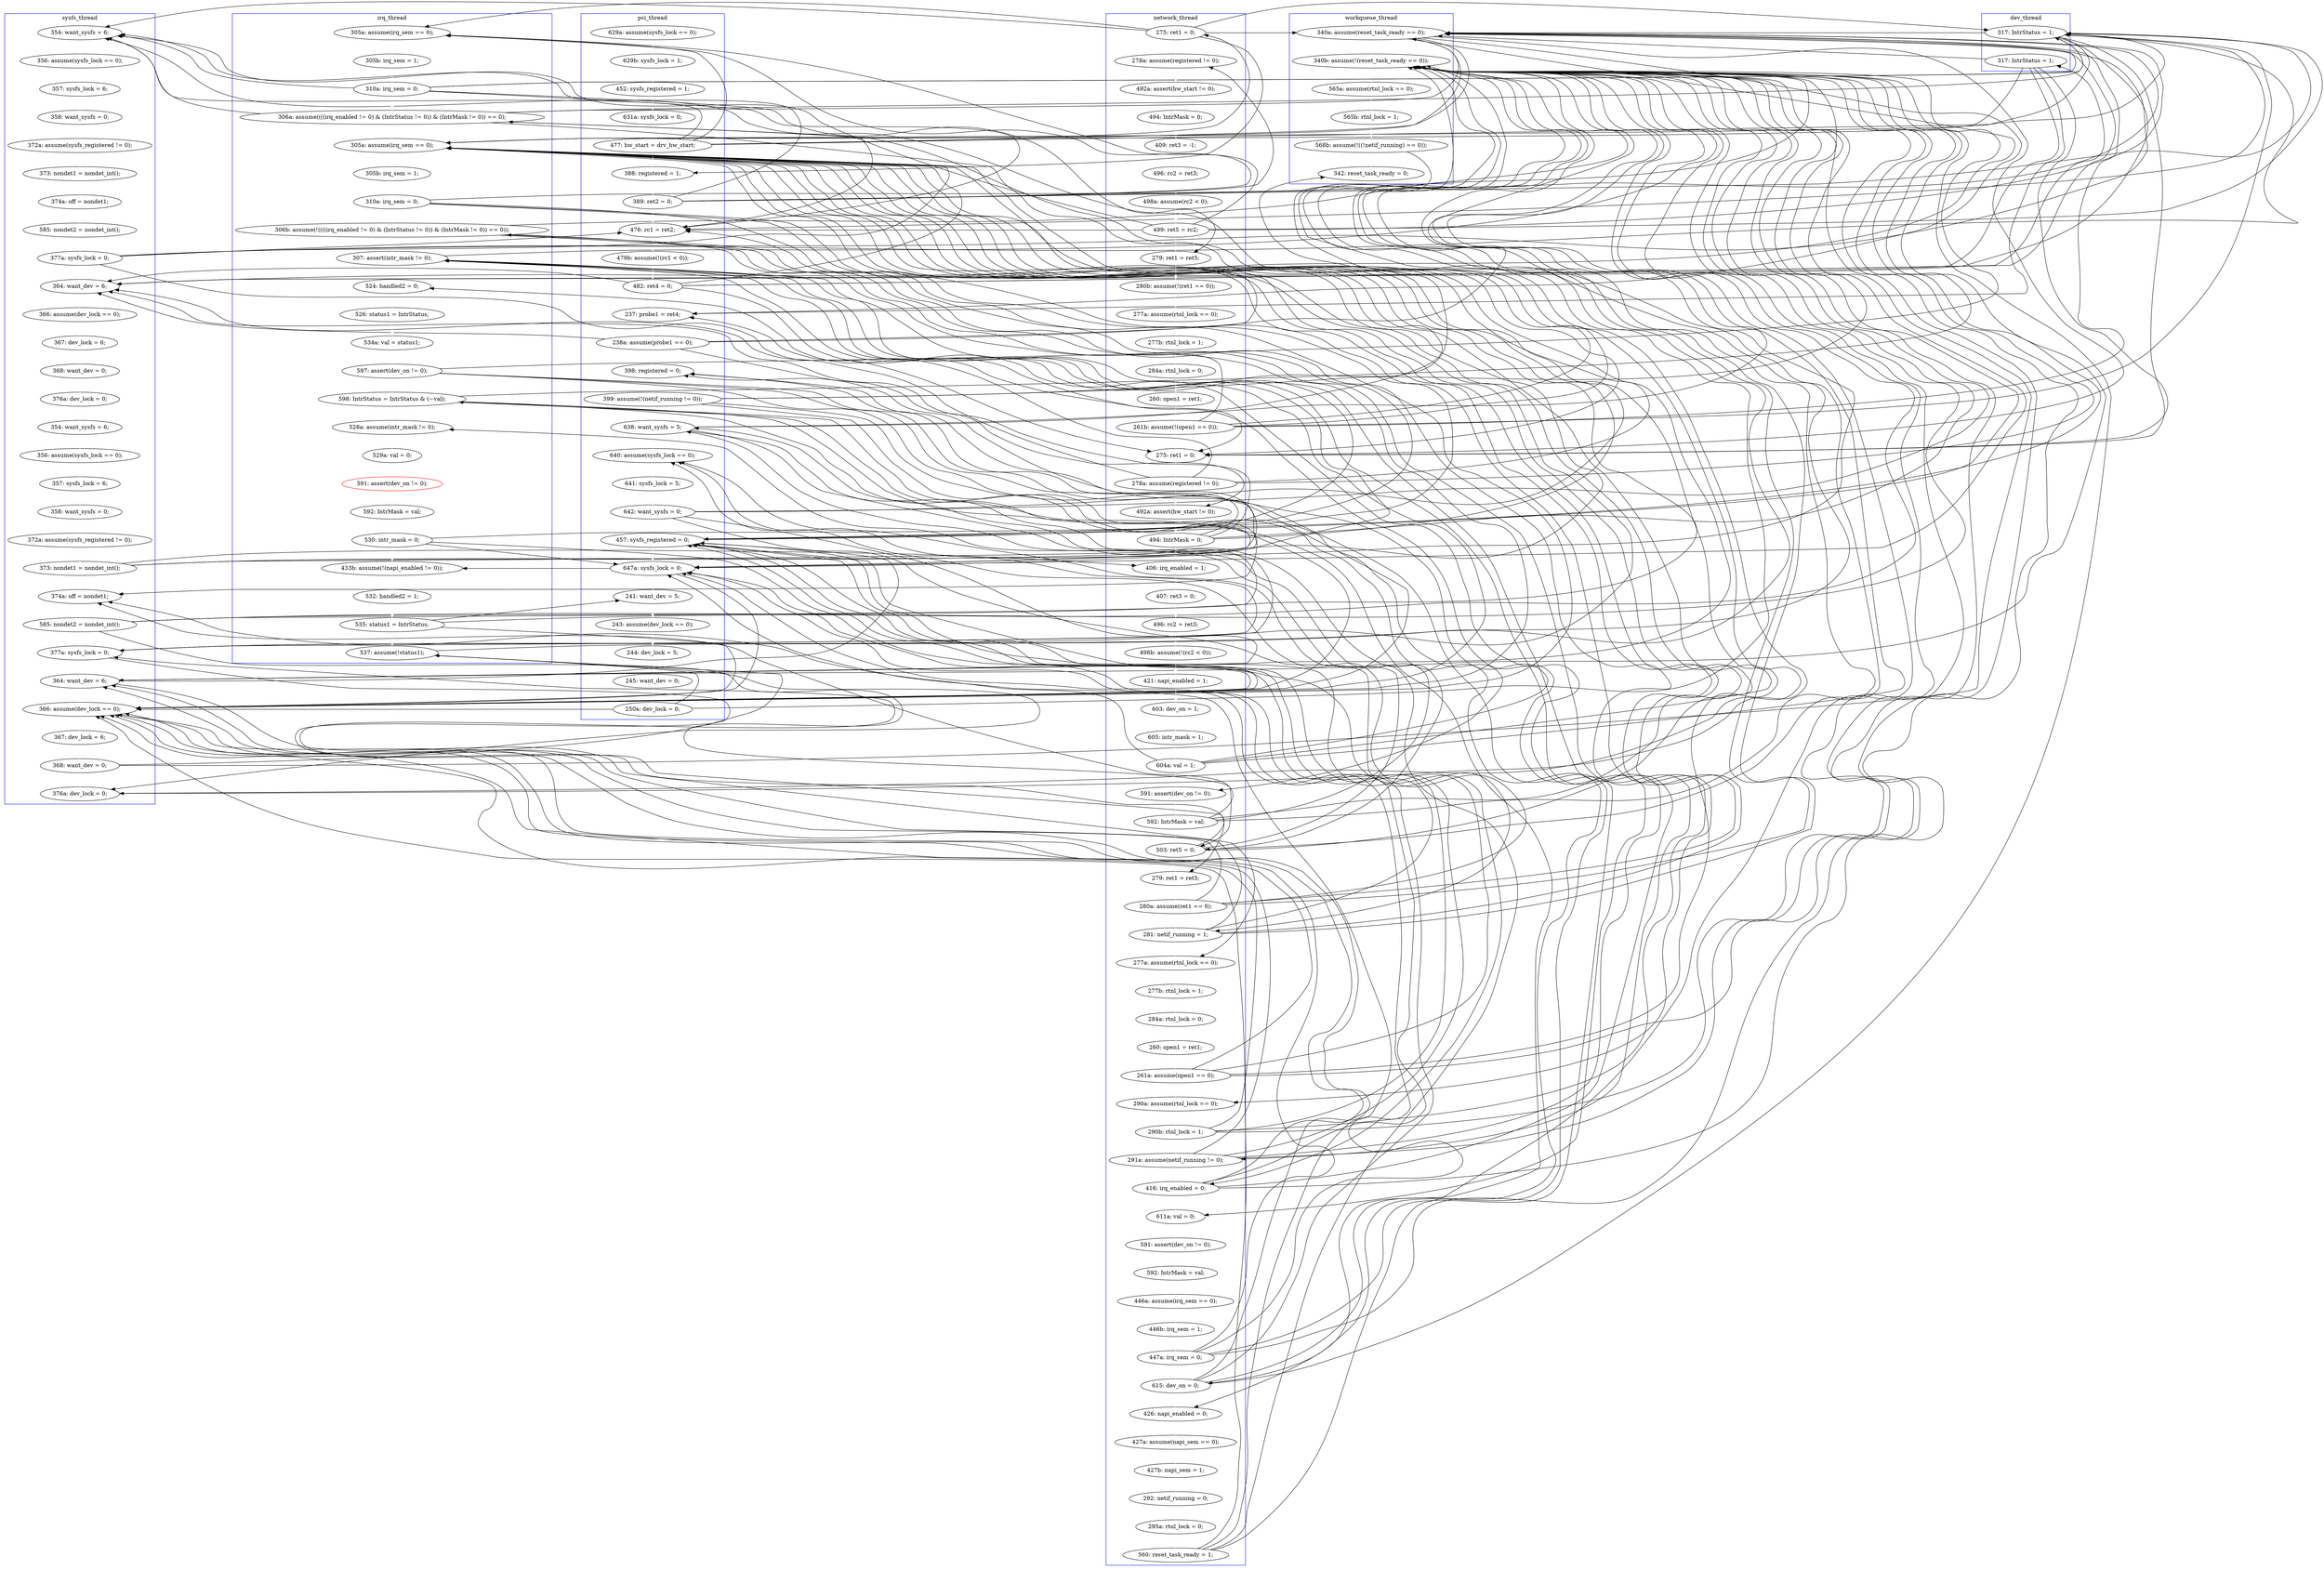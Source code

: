 digraph Counterexample {
	305 -> 309 [color = black, style = solid, constraint = false]
	204 -> 208 [color = white, style = solid]
	189 -> 313 [color = black, style = solid, constraint = false]
	144 -> 183 [color = white, style = solid]
	200 -> 219 [color = black, style = solid, constraint = false]
	198 -> 200 [color = black, style = solid, constraint = false]
	242 -> 244 [color = white, style = solid]
	144 -> 149 [color = black, style = solid, constraint = false]
	303 -> 304 [color = white, style = solid]
	213 -> 214 [color = white, style = solid]
	228 -> 306 [color = black, style = solid, constraint = false]
	161 -> 219 [color = black, style = solid, constraint = false]
	196 -> 198 [color = black, style = solid, constraint = false]
	36 -> 40 [color = white, style = solid]
	269 -> 270 [color = white, style = solid]
	180 -> 183 [color = black, style = solid, constraint = false]
	153 -> 155 [color = white, style = solid]
	279 -> 306 [color = black, style = solid, constraint = false]
	56 -> 58 [color = white, style = solid]
	298 -> 309 [color = white, style = solid]
	239 -> 256 [color = white, style = solid]
	91 -> 127 [color = black, style = solid, constraint = false]
	161 -> 183 [color = black, style = solid, constraint = false]
	226 -> 230 [color = white, style = solid]
	80 -> 81 [color = white, style = solid]
	194 -> 196 [color = black, style = solid, constraint = false]
	226 -> 228 [color = black, style = solid, constraint = false]
	146 -> 164 [color = white, style = solid]
	40 -> 100 [color = black, style = solid, constraint = false]
	206 -> 207 [color = white, style = solid]
	126 -> 141 [color = black, style = solid, constraint = false]
	217 -> 233 [color = black, style = solid, constraint = false]
	207 -> 219 [color = black, style = solid, constraint = false]
	42 -> 127 [color = black, style = solid, constraint = false]
	42 -> 117 [color = black, style = solid, constraint = false]
	185 -> 186 [color = black, style = solid, constraint = false]
	292 -> 313 [color = black, style = solid, constraint = false]
	198 -> 205 [color = black, style = solid, constraint = false]
	308 -> 309 [color = black, style = solid, constraint = false]
	91 -> 117 [color = black, style = solid, constraint = false]
	222 -> 233 [color = black, style = solid, constraint = false]
	125 -> 134 [color = black, style = solid, constraint = false]
	89 -> 121 [color = black, style = solid, constraint = false]
	279 -> 313 [color = black, style = solid, constraint = false]
	73 -> 91 [color = white, style = solid]
	114 -> 127 [color = black, style = solid, constraint = false]
	146 -> 183 [color = black, style = solid, constraint = false]
	292 -> 306 [color = black, style = solid, constraint = false]
	73 -> 121 [color = black, style = solid, constraint = false]
	117 -> 149 [color = black, style = solid, constraint = false]
	89 -> 117 [color = black, style = solid, constraint = false]
	279 -> 292 [color = black, style = solid, constraint = false]
	126 -> 219 [color = black, style = solid, constraint = false]
	286 -> 287 [color = white, style = solid]
	254 -> 292 [color = black, style = solid, constraint = false]
	66 -> 69 [color = white, style = solid]
	101 -> 102 [color = white, style = solid]
	40 -> 71 [color = black, style = solid, constraint = false]
	268 -> 269 [color = white, style = solid]
	319 -> 322 [color = black, style = solid, constraint = false]
	144 -> 145 [color = black, style = solid, constraint = false]
	212 -> 213 [color = white, style = solid]
	284 -> 286 [color = white, style = solid]
	75 -> 78 [color = white, style = solid]
	237 -> 313 [color = black, style = solid, constraint = false]
	306 -> 307 [color = white, style = solid]
	322 -> 335 [color = black, style = solid, constraint = false]
	145 -> 146 [color = white, style = solid]
	283 -> 284 [color = white, style = solid]
	228 -> 230 [color = black, style = solid, constraint = false]
	73 -> 117 [color = black, style = solid, constraint = false]
	40 -> 127 [color = black, style = solid, constraint = false]
	105 -> 106 [color = white, style = solid]
	239 -> 242 [color = black, style = solid, constraint = false]
	126 -> 149 [color = black, style = solid, constraint = false]
	237 -> 239 [color = black, style = solid, constraint = false]
	127 -> 313 [color = white, style = solid]
	298 -> 313 [color = black, style = solid, constraint = false]
	274 -> 279 [color = white, style = solid]
	189 -> 219 [color = black, style = solid, constraint = false]
	165 -> 166 [color = white, style = solid]
	305 -> 313 [color = black, style = solid, constraint = false]
	208 -> 219 [color = black, style = solid, constraint = false]
	222 -> 228 [color = white, style = solid]
	185 -> 219 [color = black, style = solid, constraint = false]
	29 -> 32 [color = white, style = solid]
	219 -> 220 [color = white, style = solid]
	136 -> 141 [color = black, style = solid, constraint = false]
	301 -> 302 [color = white, style = solid]
	58 -> 63 [color = white, style = solid]
	50 -> 121 [color = white, style = solid]
	200 -> 205 [color = black, style = solid, constraint = false]
	127 -> 149 [color = black, style = solid, constraint = false]
	228 -> 239 [color = white, style = solid]
	51 -> 56 [color = white, style = solid]
	194 -> 313 [color = black, style = solid, constraint = false]
	126 -> 134 [color = black, style = solid, constraint = false]
	302 -> 303 [color = white, style = solid]
	91 -> 219 [color = white, style = solid]
	91 -> 134 [color = black, style = solid, constraint = false]
	254 -> 256 [color = black, style = solid, constraint = false]
	178 -> 179 [color = white, style = solid]
	32 -> 36 [color = white, style = solid]
	125 -> 219 [color = black, style = solid, constraint = false]
	201 -> 204 [color = white, style = solid]
	85 -> 86 [color = white, style = solid]
	289 -> 306 [color = black, style = solid, constraint = false]
	185 -> 196 [color = white, style = solid]
	207 -> 313 [color = black, style = solid, constraint = false]
	196 -> 200 [color = black, style = solid, constraint = false]
	117 -> 121 [color = black, style = solid, constraint = false]
	226 -> 313 [color = black, style = solid, constraint = false]
	207 -> 233 [color = white, style = solid]
	264 -> 283 [color = white, style = solid]
	207 -> 209 [color = black, style = solid, constraint = false]
	209 -> 306 [color = white, style = solid]
	217 -> 306 [color = black, style = solid, constraint = false]
	204 -> 209 [color = black, style = solid, constraint = false]
	194 -> 219 [color = black, style = solid, constraint = false]
	233 -> 239 [color = black, style = solid, constraint = false]
	50 -> 117 [color = black, style = solid, constraint = false]
	307 -> 308 [color = white, style = solid]
	136 -> 149 [color = black, style = solid, constraint = false]
	208 -> 233 [color = black, style = solid, constraint = false]
	196 -> 219 [color = black, style = solid, constraint = false]
	263 -> 313 [color = black, style = solid, constraint = false]
	289 -> 292 [color = black, style = solid, constraint = false]
	253 -> 254 [color = white, style = solid]
	226 -> 306 [color = black, style = solid, constraint = false]
	263 -> 264 [color = black, style = solid, constraint = false]
	196 -> 205 [color = white, style = solid]
	196 -> 313 [color = black, style = solid, constraint = false]
	220 -> 222 [color = white, style = solid]
	127 -> 134 [color = black, style = solid, constraint = false]
	230 -> 239 [color = black, style = solid, constraint = false]
	121 -> 124 [color = white, style = solid]
	186 -> 189 [color = white, style = solid]
	230 -> 237 [color = white, style = solid]
	73 -> 127 [color = black, style = solid, constraint = false]
	40 -> 42 [color = black, style = solid, constraint = false]
	180 -> 186 [color = white, style = solid]
	217 -> 225 [color = white, style = solid]
	180 -> 219 [color = black, style = solid, constraint = false]
	194 -> 198 [color = black, style = solid, constraint = false]
	50 -> 127 [color = black, style = solid, constraint = false]
	42 -> 100 [color = black, style = solid, constraint = false]
	263 -> 306 [color = black, style = solid, constraint = false]
	207 -> 208 [color = black, style = solid, constraint = false]
	204 -> 219 [color = black, style = solid, constraint = false]
	233 -> 292 [color = white, style = solid]
	263 -> 292 [color = black, style = solid, constraint = false]
	146 -> 149 [color = black, style = solid, constraint = false]
	208 -> 209 [color = black, style = solid, constraint = false]
	124 -> 125 [color = white, style = solid]
	217 -> 313 [color = black, style = solid, constraint = false]
	233 -> 237 [color = black, style = solid, constraint = false]
	63 -> 66 [color = white, style = solid]
	114 -> 121 [color = black, style = solid, constraint = false]
	70 -> 71 [color = black, style = solid, constraint = false]
	308 -> 322 [color = white, style = solid]
	125 -> 126 [color = black, style = solid, constraint = false]
	157 -> 158 [color = white, style = solid]
	89 -> 100 [color = black, style = solid, constraint = false]
	222 -> 313 [color = black, style = solid, constraint = false]
	73 -> 100 [color = black, style = solid, constraint = false]
	262 -> 263 [color = black, style = solid, constraint = false]
	205 -> 206 [color = white, style = solid]
	191 -> 194 [color = white, style = solid]
	208 -> 313 [color = black, style = solid, constraint = false]
	146 -> 313 [color = black, style = solid, constraint = false]
	70 -> 75 [color = white, style = solid]
	71 -> 72 [color = white, style = solid]
	209 -> 313 [color = black, style = solid, constraint = false]
	40 -> 49 [color = white, style = solid]
	144 -> 313 [color = black, style = solid, constraint = false]
	252 -> 253 [color = white, style = solid]
	50 -> 71 [color = black, style = solid, constraint = false]
	279 -> 283 [color = black, style = solid, constraint = false]
	125 -> 149 [color = black, style = solid, constraint = false]
	117 -> 126 [color = white, style = solid]
	73 -> 75 [color = black, style = solid, constraint = false]
	292 -> 301 [color = white, style = solid]
	180 -> 191 [color = black, style = solid, constraint = false]
	70 -> 117 [color = black, style = solid, constraint = false]
	226 -> 233 [color = black, style = solid, constraint = false]
	198 -> 201 [color = white, style = solid]
	263 -> 268 [color = white, style = solid]
	86 -> 89 [color = white, style = solid]
	239 -> 313 [color = black, style = solid, constraint = false]
	72 -> 73 [color = white, style = solid]
	239 -> 306 [color = black, style = solid, constraint = false]
	81 -> 85 [color = white, style = solid]
	258 -> 260 [color = white, style = solid]
	114 -> 219 [color = black, style = solid, constraint = false]
	152 -> 153 [color = white, style = solid]
	264 -> 306 [color = black, style = solid, constraint = false]
	204 -> 205 [color = black, style = solid, constraint = false]
	309 -> 313 [color = black, style = solid, constraint = false]
	141 -> 144 [color = white, style = solid]
	262 -> 313 [color = black, style = solid, constraint = false]
	42 -> 49 [color = black, style = solid, constraint = false]
	217 -> 219 [color = black, style = solid, constraint = false]
	239 -> 292 [color = black, style = solid, constraint = false]
	91 -> 121 [color = black, style = solid, constraint = false]
	287 -> 289 [color = white, style = solid]
	100 -> 101 [color = white, style = solid]
	198 -> 219 [color = black, style = solid, constraint = false]
	228 -> 313 [color = black, style = solid, constraint = false]
	289 -> 313 [color = black, style = solid, constraint = false]
	260 -> 262 [color = white, style = solid]
	245 -> 252 [color = white, style = solid]
	317 -> 319 [color = white, style = solid]
	112 -> 114 [color = white, style = solid]
	185 -> 191 [color = black, style = solid, constraint = false]
	262 -> 264 [color = white, style = solid]
	185 -> 313 [color = black, style = solid, constraint = false]
	237 -> 306 [color = black, style = solid, constraint = false]
	172 -> 178 [color = white, style = solid]
	136 -> 145 [color = white, style = solid]
	209 -> 233 [color = black, style = solid, constraint = false]
	230 -> 313 [color = black, style = solid, constraint = false]
	233 -> 306 [color = black, style = solid, constraint = false]
	89 -> 91 [color = black, style = solid, constraint = false]
	194 -> 200 [color = white, style = solid]
	211 -> 212 [color = white, style = solid]
	292 -> 294 [color = black, style = solid, constraint = false]
	150 -> 151 [color = white, style = solid]
	309 -> 322 [color = black, style = solid, constraint = false]
	208 -> 211 [color = white, style = solid]
	149 -> 150 [color = white, style = solid]
	50 -> 51 [color = black, style = solid, constraint = false]
	117 -> 134 [color = black, style = solid, constraint = false]
	230 -> 306 [color = black, style = solid, constraint = false]
	42 -> 51 [color = white, style = solid]
	70 -> 127 [color = black, style = solid, constraint = false]
	254 -> 313 [color = black, style = solid, constraint = false]
	89 -> 127 [color = black, style = solid, constraint = false]
	89 -> 134 [color = white, style = solid]
	179 -> 180 [color = white, style = solid]
	313 -> 316 [color = white, style = solid]
	305 -> 306 [color = black, style = solid, constraint = false]
	169 -> 172 [color = white, style = solid]
	42 -> 71 [color = black, style = solid, constraint = false]
	316 -> 317 [color = white, style = solid]
	273 -> 274 [color = white, style = solid]
	200 -> 209 [color = white, style = solid]
	262 -> 292 [color = black, style = solid, constraint = false]
	158 -> 160 [color = white, style = solid]
	214 -> 217 [color = white, style = solid]
	114 -> 117 [color = black, style = solid, constraint = false]
	117 -> 127 [color = black, style = solid, constraint = false]
	244 -> 245 [color = white, style = solid]
	117 -> 219 [color = black, style = solid, constraint = false]
	204 -> 313 [color = black, style = solid, constraint = false]
	103 -> 105 [color = white, style = solid]
	127 -> 141 [color = black, style = solid, constraint = false]
	136 -> 313 [color = black, style = solid, constraint = false]
	161 -> 191 [color = white, style = solid]
	144 -> 219 [color = black, style = solid, constraint = false]
	222 -> 306 [color = black, style = solid, constraint = false]
	160 -> 161 [color = white, style = solid]
	151 -> 152 [color = white, style = solid]
	166 -> 169 [color = white, style = solid]
	189 -> 198 [color = white, style = solid]
	28 -> 29 [color = white, style = solid]
	209 -> 219 [color = black, style = solid, constraint = false]
	40 -> 117 [color = black, style = solid, constraint = false]
	296 -> 298 [color = white, style = solid]
	289 -> 294 [color = white, style = solid]
	127 -> 219 [color = black, style = solid, constraint = false]
	114 -> 134 [color = black, style = solid, constraint = false]
	189 -> 196 [color = black, style = solid, constraint = false]
	109 -> 112 [color = white, style = solid]
	200 -> 201 [color = black, style = solid, constraint = false]
	189 -> 191 [color = black, style = solid, constraint = false]
	161 -> 164 [color = black, style = solid, constraint = false]
	146 -> 219 [color = black, style = solid, constraint = false]
	264 -> 313 [color = black, style = solid, constraint = false]
	298 -> 306 [color = black, style = solid, constraint = false]
	262 -> 306 [color = black, style = solid, constraint = false]
	200 -> 313 [color = black, style = solid, constraint = false]
	125 -> 141 [color = white, style = solid]
	237 -> 242 [color = white, style = solid]
	78 -> 80 [color = white, style = solid]
	50 -> 100 [color = black, style = solid, constraint = false]
	298 -> 301 [color = black, style = solid, constraint = false]
	156 -> 157 [color = white, style = solid]
	161 -> 313 [color = black, style = solid, constraint = false]
	180 -> 313 [color = black, style = solid, constraint = false]
	91 -> 100 [color = black, style = solid, constraint = false]
	254 -> 263 [color = white, style = solid]
	294 -> 296 [color = white, style = solid]
	125 -> 127 [color = black, style = solid, constraint = false]
	233 -> 313 [color = black, style = solid, constraint = false]
	256 -> 258 [color = white, style = solid]
	254 -> 306 [color = black, style = solid, constraint = false]
	319 -> 335 [color = white, style = solid]
	264 -> 292 [color = black, style = solid, constraint = false]
	183 -> 185 [color = white, style = solid]
	304 -> 305 [color = white, style = solid]
	134 -> 136 [color = white, style = solid]
	228 -> 233 [color = black, style = solid, constraint = false]
	164 -> 165 [color = white, style = solid]
	198 -> 313 [color = black, style = solid, constraint = false]
	308 -> 313 [color = black, style = solid, constraint = false]
	230 -> 233 [color = black, style = solid, constraint = false]
	70 -> 121 [color = black, style = solid, constraint = false]
	222 -> 225 [color = black, style = solid, constraint = false]
	106 -> 109 [color = white, style = solid]
	136 -> 219 [color = black, style = solid, constraint = false]
	70 -> 100 [color = black, style = solid, constraint = false]
	102 -> 103 [color = white, style = solid]
	126 -> 127 [color = black, style = solid, constraint = false]
	225 -> 226 [color = white, style = solid]
	237 -> 292 [color = black, style = solid, constraint = false]
	270 -> 273 [color = white, style = solid]
	209 -> 211 [color = black, style = solid, constraint = false]
	264 -> 268 [color = black, style = solid, constraint = false]
	114 -> 149 [color = white, style = solid]
	69 -> 70 [color = white, style = solid]
	155 -> 156 [color = white, style = solid]
	49 -> 50 [color = white, style = solid]
	subgraph cluster5 {
		label = workqueue_thread
		color = blue
		127  [label = "340a: assume(reset_task_ready == 0);"]
		319  [label = "568b: assume(!((!netif_running) == 0));"]
		335  [label = "342: reset_task_ready = 0;"]
		316  [label = "565a: assume(rtnl_lock == 0);"]
		313  [label = "340b: assume(!(reset_task_ready == 0));"]
		317  [label = "565b: rtnl_lock = 1;"]
	}
	subgraph cluster3 {
		label = irq_thread
		color = blue
		258  [label = "526: status1 = IntrStatus;"]
		262  [label = "597: assert(dev_on != 0);"]
		309  [label = "537: assume(!status1);"]
		219  [label = "305a: assume(irq_sem == 0);"]
		260  [label = "534a: val = status1;"]
		283  [label = "528a: assume(intr_mask != 0);"]
		298  [label = "535: status1 = IntrStatus;"]
		294  [label = "433b: assume(!(napi_enabled != 0));"]
		222  [label = "310a: irq_sem = 0;"]
		71  [label = "305a: assume(irq_sem == 0);"]
		73  [label = "310a: irq_sem = 0;"]
		296  [label = "532: handled2 = 1;"]
		220  [label = "305b: irq_sem = 1;"]
		239  [label = "307: assert(intr_mask != 0);"]
		228  [label = "306b: assume(!((((irq_enabled != 0) & (IntrStatus != 0)) & (IntrMask != 0)) == 0));"]
		256  [label = "524: handled2 = 0;"]
		284  [label = "529a: val = 0;"]
		286  [label = "591: assert(dev_on != 0);", color = red]
		287  [label = "592: IntrMask = val;"]
		72  [label = "305b: irq_sem = 1;"]
		264  [label = "598: IntrStatus = IntrStatus & (~val);"]
		289  [label = "530: intr_mask = 0;"]
		91  [label = "306a: assume((((irq_enabled != 0) & (IntrStatus != 0)) & (IntrMask != 0)) == 0);"]
	}
	subgraph cluster6 {
		label = sysfs_thread
		color = blue
		112  [label = "585: nondet2 = nondet_int();"]
		153  [label = "376a: dev_lock = 0;"]
		322  [label = "376a: dev_lock = 0;"]
		194  [label = "585: nondet2 = nondet_int();"]
		101  [label = "356: assume(sysfs_lock == 0);"]
		306  [label = "366: assume(dev_lock == 0);"]
		151  [label = "367: dev_lock = 6;"]
		102  [label = "357: sysfs_lock = 6;"]
		103  [label = "358: want_sysfs = 0;"]
		152  [label = "368: want_dev = 0;"]
		100  [label = "354: want_sysfs = 6;"]
		150  [label = "366: assume(dev_lock == 0);"]
		106  [label = "373: nondet1 = nondet_int();"]
		200  [label = "377a: sysfs_lock = 0;"]
		149  [label = "364: want_dev = 6;"]
		156  [label = "356: assume(sysfs_lock == 0);"]
		161  [label = "373: nondet1 = nondet_int();"]
		105  [label = "372a: assume(sysfs_registered != 0);"]
		191  [label = "374a: off = nondet1;"]
		109  [label = "374a: off = nondet1;"]
		160  [label = "372a: assume(sysfs_registered != 0);"]
		114  [label = "377a: sysfs_lock = 0;"]
		158  [label = "358: want_sysfs = 0;"]
		209  [label = "364: want_dev = 6;"]
		308  [label = "368: want_dev = 0;"]
		157  [label = "357: sysfs_lock = 6;"]
		155  [label = "354: want_sysfs = 6;"]
		307  [label = "367: dev_lock = 6;"]
	}
	subgraph cluster7 {
		label = dev_thread
		color = blue
		117  [label = "317: IntrStatus = 1;"]
		126  [label = "317: IntrStatus = 1;"]
	}
	subgraph cluster1 {
		label = pci_thread
		color = blue
		185  [label = "399: assume(!(netif_running != 0));"]
		207  [label = "642: want_sysfs = 0;"]
		141  [label = "237: probe1 = ret4;"]
		305  [label = "250a: dev_lock = 0;"]
		233  [label = "457: sysfs_registered = 0;"]
		50  [label = "389: ret2 = 0;"]
		301  [label = "241: want_dev = 5;"]
		124  [label = "479b: assume(!(rc1 < 0));"]
		196  [label = "638: want_sysfs = 5;"]
		304  [label = "245: want_dev = 0;"]
		144  [label = "238a: assume(probe1 == 0);"]
		32  [label = "452: sysfs_registered = 1;"]
		28  [label = "629a: assume(sysfs_lock == 0);"]
		205  [label = "640: assume(sysfs_lock == 0);"]
		36  [label = "631a: sysfs_lock = 0;"]
		49  [label = "388: registered = 1;"]
		302  [label = "243: assume(dev_lock == 0);"]
		292  [label = "647a: sysfs_lock = 0;"]
		206  [label = "641: sysfs_lock = 5;"]
		29  [label = "629b: sysfs_lock = 1;"]
		183  [label = "398: registered = 0;"]
		121  [label = "476: rc1 = ret2;"]
		40  [label = "477: hw_start = drv_hw_start;"]
		303  [label = "244: dev_lock = 5;"]
		125  [label = "482: ret4 = 0;"]
	}
	subgraph cluster2 {
		label = network_thread
		color = blue
		136  [label = "278a: assume(registered != 0);"]
		66  [label = "496: rc2 = ret3;"]
		253  [label = "446b: irq_sem = 1;"]
		69  [label = "498a: assume(rc2 < 0);"]
		51  [label = "278a: assume(registered != 0);"]
		217  [label = "261a: assume(open1 == 0);"]
		146  [label = "494: IntrMask = 0;"]
		63  [label = "409: ret3 = -1;"]
		254  [label = "447a: irq_sem = 0;"]
		279  [label = "560: reset_task_ready = 1;"]
		273  [label = "292: netif_running = 0;"]
		214  [label = "260: open1 = ret1;"]
		208  [label = "281: netif_running = 1;"]
		180  [label = "604a: val = 1;"]
		252  [label = "446a: assume(irq_sem == 0);"]
		58  [label = "494: IntrMask = 0;"]
		172  [label = "421: napi_enabled = 1;"]
		189  [label = "592: IntrMask = val;"]
		237  [label = "416: irq_enabled = 0;"]
		268  [label = "426: napi_enabled = 0;"]
		166  [label = "496: rc2 = ret3;"]
		80  [label = "277a: assume(rtnl_lock == 0);"]
		201  [label = "279: ret1 = ret5;"]
		230  [label = "291a: assume(netif_running != 0);"]
		81  [label = "277b: rtnl_lock = 1;"]
		211  [label = "277a: assume(rtnl_lock == 0);"]
		225  [label = "290a: assume(rtnl_lock == 0);"]
		213  [label = "284a: rtnl_lock = 0;"]
		75  [label = "279: ret1 = ret5;"]
		186  [label = "591: assert(dev_on != 0);"]
		169  [label = "498b: assume(!(rc2 < 0));"]
		263  [label = "615: dev_on = 0;"]
		178  [label = "603: dev_on = 1;"]
		204  [label = "280a: assume(ret1 == 0);"]
		245  [label = "592: IntrMask = val;"]
		70  [label = "499: ret5 = rc2;"]
		85  [label = "284a: rtnl_lock = 0;"]
		212  [label = "277b: rtnl_lock = 1;"]
		145  [label = "492a: assert(hw_start != 0);"]
		86  [label = "260: open1 = ret1;"]
		42  [label = "275: ret1 = 0;"]
		270  [label = "427b: napi_sem = 1;"]
		242  [label = "611a: val = 0;"]
		164  [label = "406: irq_enabled = 1;"]
		274  [label = "295a: rtnl_lock = 0;"]
		56  [label = "492a: assert(hw_start != 0);"]
		269  [label = "427a: assume(napi_sem == 0);"]
		134  [label = "275: ret1 = 0;"]
		226  [label = "290b: rtnl_lock = 1;"]
		198  [label = "503: ret5 = 0;"]
		78  [label = "280b: assume(!(ret1 == 0));"]
		165  [label = "407: ret3 = 0;"]
		244  [label = "591: assert(dev_on != 0);"]
		179  [label = "605: intr_mask = 1;"]
		89  [label = "261b: assume(!(open1 == 0));"]
	}
}